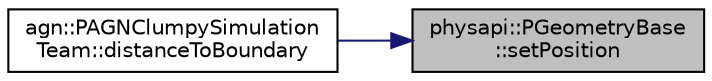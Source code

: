 digraph "physapi::PGeometryBase::setPosition"
{
 // LATEX_PDF_SIZE
  edge [fontname="Helvetica",fontsize="10",labelfontname="Helvetica",labelfontsize="10"];
  node [fontname="Helvetica",fontsize="10",shape=record];
  rankdir="RL";
  Node1 [label="physapi::PGeometryBase\l::setPosition",height=0.2,width=0.4,color="black", fillcolor="grey75", style="filled", fontcolor="black",tooltip="Set a new position."];
  Node1 -> Node2 [dir="back",color="midnightblue",fontsize="10",style="solid",fontname="Helvetica"];
  Node2 [label="agn::PAGNClumpySimulation\lTeam::distanceToBoundary",height=0.2,width=0.4,color="black", fillcolor="white", style="filled",URL="$classagn_1_1_p_a_g_n_clumpy_simulation_team.html#ac34a1368c306ff75648d347a2d3208fe",tooltip=" "];
}

